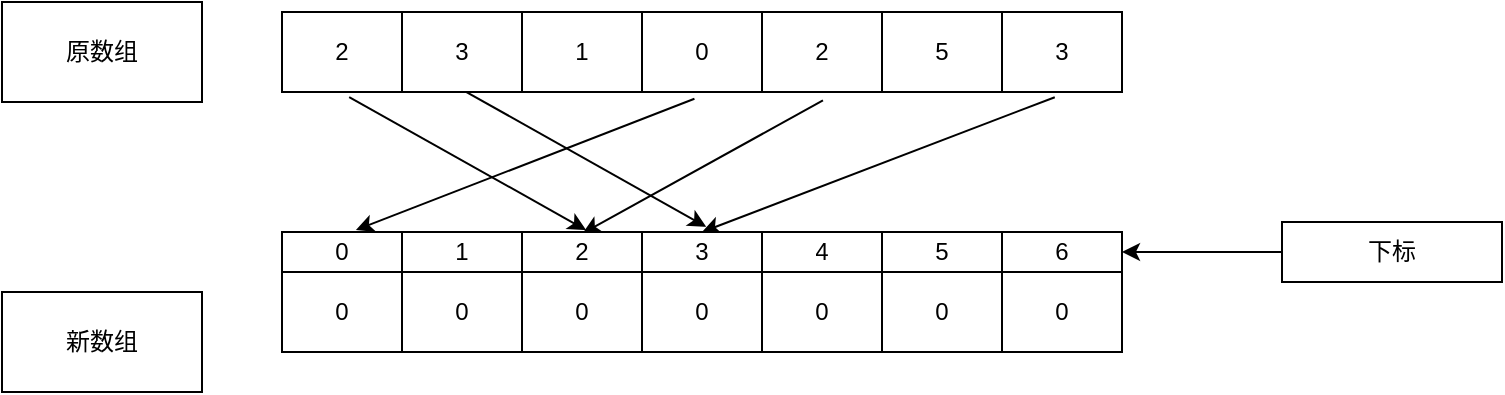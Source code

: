 <mxfile version="14.8.5" type="github">
  <diagram id="9SULPAmIjg4Mv03WZxEY" name="Page-1">
    <mxGraphModel dx="1038" dy="547" grid="1" gridSize="10" guides="1" tooltips="1" connect="1" arrows="1" fold="1" page="1" pageScale="1" pageWidth="827" pageHeight="1169" math="0" shadow="0">
      <root>
        <mxCell id="0" />
        <mxCell id="1" parent="0" />
        <mxCell id="DkAEpscrVjv94IYMqidg-56" style="edgeStyle=none;rounded=0;orthogonalLoop=1;jettySize=auto;html=1;entryX=0.362;entryY=-0.05;entryDx=0;entryDy=0;entryPerimeter=0;exitX=0.08;exitY=1.065;exitDx=0;exitDy=0;exitPerimeter=0;" edge="1" parent="1" source="DkAEpscrVjv94IYMqidg-2" target="DkAEpscrVjv94IYMqidg-44">
          <mxGeometry relative="1" as="geometry" />
        </mxCell>
        <mxCell id="DkAEpscrVjv94IYMqidg-57" style="edgeStyle=none;rounded=0;orthogonalLoop=1;jettySize=auto;html=1;entryX=0.358;entryY=0.03;entryDx=0;entryDy=0;entryPerimeter=0;exitX=0.644;exitY=1.105;exitDx=0;exitDy=0;exitPerimeter=0;" edge="1" parent="1" source="DkAEpscrVjv94IYMqidg-2" target="DkAEpscrVjv94IYMqidg-44">
          <mxGeometry relative="1" as="geometry" />
        </mxCell>
        <mxCell id="DkAEpscrVjv94IYMqidg-58" style="edgeStyle=none;rounded=0;orthogonalLoop=1;jettySize=auto;html=1;entryX=0.088;entryY=-0.05;entryDx=0;entryDy=0;entryPerimeter=0;exitX=0.491;exitY=1.085;exitDx=0;exitDy=0;exitPerimeter=0;" edge="1" parent="1" source="DkAEpscrVjv94IYMqidg-2" target="DkAEpscrVjv94IYMqidg-44">
          <mxGeometry relative="1" as="geometry" />
        </mxCell>
        <mxCell id="DkAEpscrVjv94IYMqidg-59" style="edgeStyle=none;rounded=0;orthogonalLoop=1;jettySize=auto;html=1;exitX=0.92;exitY=1.065;exitDx=0;exitDy=0;exitPerimeter=0;" edge="1" parent="1" source="DkAEpscrVjv94IYMqidg-2">
          <mxGeometry relative="1" as="geometry">
            <mxPoint x="360" y="280" as="targetPoint" />
          </mxGeometry>
        </mxCell>
        <mxCell id="DkAEpscrVjv94IYMqidg-60" style="edgeStyle=none;rounded=0;orthogonalLoop=1;jettySize=auto;html=1;entryX=0.505;entryY=-0.13;entryDx=0;entryDy=0;entryPerimeter=0;exitX=0.217;exitY=0.985;exitDx=0;exitDy=0;exitPerimeter=0;" edge="1" parent="1" source="DkAEpscrVjv94IYMqidg-2" target="DkAEpscrVjv94IYMqidg-44">
          <mxGeometry relative="1" as="geometry" />
        </mxCell>
        <mxCell id="DkAEpscrVjv94IYMqidg-1" value="" style="shape=table;startSize=0;container=1;collapsible=0;childLayout=tableLayout;" vertex="1" parent="1">
          <mxGeometry x="150" y="170" width="420" height="40" as="geometry" />
        </mxCell>
        <mxCell id="DkAEpscrVjv94IYMqidg-2" value="" style="shape=partialRectangle;collapsible=0;dropTarget=0;pointerEvents=0;fillColor=none;top=0;left=0;bottom=0;right=0;points=[[0,0.5],[1,0.5]];portConstraint=eastwest;" vertex="1" parent="DkAEpscrVjv94IYMqidg-1">
          <mxGeometry width="420" height="40" as="geometry" />
        </mxCell>
        <mxCell id="DkAEpscrVjv94IYMqidg-3" value="2" style="shape=partialRectangle;html=1;whiteSpace=wrap;connectable=0;overflow=hidden;fillColor=none;top=0;left=0;bottom=0;right=0;" vertex="1" parent="DkAEpscrVjv94IYMqidg-2">
          <mxGeometry width="60" height="40" as="geometry" />
        </mxCell>
        <mxCell id="DkAEpscrVjv94IYMqidg-4" value="3" style="shape=partialRectangle;html=1;whiteSpace=wrap;connectable=0;overflow=hidden;fillColor=none;top=0;left=0;bottom=0;right=0;" vertex="1" parent="DkAEpscrVjv94IYMqidg-2">
          <mxGeometry x="60" width="60" height="40" as="geometry" />
        </mxCell>
        <mxCell id="DkAEpscrVjv94IYMqidg-5" value="1" style="shape=partialRectangle;html=1;whiteSpace=wrap;connectable=0;overflow=hidden;fillColor=none;top=0;left=0;bottom=0;right=0;" vertex="1" parent="DkAEpscrVjv94IYMqidg-2">
          <mxGeometry x="120" width="60" height="40" as="geometry" />
        </mxCell>
        <mxCell id="DkAEpscrVjv94IYMqidg-6" value="0" style="shape=partialRectangle;html=1;whiteSpace=wrap;connectable=0;overflow=hidden;fillColor=none;top=0;left=0;bottom=0;right=0;" vertex="1" parent="DkAEpscrVjv94IYMqidg-2">
          <mxGeometry x="180" width="60" height="40" as="geometry" />
        </mxCell>
        <mxCell id="DkAEpscrVjv94IYMqidg-7" value="2" style="shape=partialRectangle;html=1;whiteSpace=wrap;connectable=0;overflow=hidden;fillColor=none;top=0;left=0;bottom=0;right=0;" vertex="1" parent="DkAEpscrVjv94IYMqidg-2">
          <mxGeometry x="240" width="60" height="40" as="geometry" />
        </mxCell>
        <mxCell id="DkAEpscrVjv94IYMqidg-8" value="5" style="shape=partialRectangle;html=1;whiteSpace=wrap;connectable=0;overflow=hidden;fillColor=none;top=0;left=0;bottom=0;right=0;" vertex="1" parent="DkAEpscrVjv94IYMqidg-2">
          <mxGeometry x="300" width="60" height="40" as="geometry" />
        </mxCell>
        <mxCell id="DkAEpscrVjv94IYMqidg-9" value="3" style="shape=partialRectangle;html=1;whiteSpace=wrap;connectable=0;overflow=hidden;fillColor=none;top=0;left=0;bottom=0;right=0;" vertex="1" parent="DkAEpscrVjv94IYMqidg-2">
          <mxGeometry x="360" width="60" height="40" as="geometry" />
        </mxCell>
        <mxCell id="DkAEpscrVjv94IYMqidg-24" value="" style="shape=table;startSize=0;container=1;collapsible=0;childLayout=tableLayout;" vertex="1" parent="1">
          <mxGeometry x="150" y="280" width="420" height="60" as="geometry" />
        </mxCell>
        <mxCell id="DkAEpscrVjv94IYMqidg-44" style="shape=partialRectangle;collapsible=0;dropTarget=0;pointerEvents=0;fillColor=none;top=0;left=0;bottom=0;right=0;points=[[0,0.5],[1,0.5]];portConstraint=eastwest;" vertex="1" parent="DkAEpscrVjv94IYMqidg-24">
          <mxGeometry width="420" height="20" as="geometry" />
        </mxCell>
        <mxCell id="DkAEpscrVjv94IYMqidg-45" value="0" style="shape=partialRectangle;html=1;whiteSpace=wrap;connectable=0;overflow=hidden;fillColor=none;top=0;left=0;bottom=0;right=0;" vertex="1" parent="DkAEpscrVjv94IYMqidg-44">
          <mxGeometry width="60" height="20" as="geometry" />
        </mxCell>
        <mxCell id="DkAEpscrVjv94IYMqidg-46" value="1" style="shape=partialRectangle;html=1;whiteSpace=wrap;connectable=0;overflow=hidden;fillColor=none;top=0;left=0;bottom=0;right=0;" vertex="1" parent="DkAEpscrVjv94IYMqidg-44">
          <mxGeometry x="60" width="60" height="20" as="geometry" />
        </mxCell>
        <mxCell id="DkAEpscrVjv94IYMqidg-47" value="2" style="shape=partialRectangle;html=1;whiteSpace=wrap;connectable=0;overflow=hidden;fillColor=none;top=0;left=0;bottom=0;right=0;" vertex="1" parent="DkAEpscrVjv94IYMqidg-44">
          <mxGeometry x="120" width="60" height="20" as="geometry" />
        </mxCell>
        <mxCell id="DkAEpscrVjv94IYMqidg-48" value="3" style="shape=partialRectangle;html=1;whiteSpace=wrap;connectable=0;overflow=hidden;fillColor=none;top=0;left=0;bottom=0;right=0;" vertex="1" parent="DkAEpscrVjv94IYMqidg-44">
          <mxGeometry x="180" width="60" height="20" as="geometry" />
        </mxCell>
        <mxCell id="DkAEpscrVjv94IYMqidg-49" value="4" style="shape=partialRectangle;html=1;whiteSpace=wrap;connectable=0;overflow=hidden;fillColor=none;top=0;left=0;bottom=0;right=0;" vertex="1" parent="DkAEpscrVjv94IYMqidg-44">
          <mxGeometry x="240" width="60" height="20" as="geometry" />
        </mxCell>
        <mxCell id="DkAEpscrVjv94IYMqidg-50" value="5" style="shape=partialRectangle;html=1;whiteSpace=wrap;connectable=0;overflow=hidden;fillColor=none;top=0;left=0;bottom=0;right=0;" vertex="1" parent="DkAEpscrVjv94IYMqidg-44">
          <mxGeometry x="300" width="60" height="20" as="geometry" />
        </mxCell>
        <mxCell id="DkAEpscrVjv94IYMqidg-51" value="6" style="shape=partialRectangle;html=1;whiteSpace=wrap;connectable=0;overflow=hidden;fillColor=none;top=0;left=0;bottom=0;right=0;" vertex="1" parent="DkAEpscrVjv94IYMqidg-44">
          <mxGeometry x="360" width="60" height="20" as="geometry" />
        </mxCell>
        <mxCell id="DkAEpscrVjv94IYMqidg-25" value="" style="shape=partialRectangle;collapsible=0;dropTarget=0;pointerEvents=0;fillColor=none;top=0;left=0;bottom=0;right=0;points=[[0,0.5],[1,0.5]];portConstraint=eastwest;" vertex="1" parent="DkAEpscrVjv94IYMqidg-24">
          <mxGeometry y="20" width="420" height="40" as="geometry" />
        </mxCell>
        <mxCell id="DkAEpscrVjv94IYMqidg-26" value="0" style="shape=partialRectangle;html=1;whiteSpace=wrap;connectable=0;overflow=hidden;fillColor=none;top=0;left=0;bottom=0;right=0;" vertex="1" parent="DkAEpscrVjv94IYMqidg-25">
          <mxGeometry width="60" height="40" as="geometry" />
        </mxCell>
        <mxCell id="DkAEpscrVjv94IYMqidg-27" value="0" style="shape=partialRectangle;html=1;whiteSpace=wrap;connectable=0;overflow=hidden;fillColor=none;top=0;left=0;bottom=0;right=0;" vertex="1" parent="DkAEpscrVjv94IYMqidg-25">
          <mxGeometry x="60" width="60" height="40" as="geometry" />
        </mxCell>
        <mxCell id="DkAEpscrVjv94IYMqidg-28" value="0" style="shape=partialRectangle;html=1;whiteSpace=wrap;connectable=0;overflow=hidden;fillColor=none;top=0;left=0;bottom=0;right=0;" vertex="1" parent="DkAEpscrVjv94IYMqidg-25">
          <mxGeometry x="120" width="60" height="40" as="geometry" />
        </mxCell>
        <mxCell id="DkAEpscrVjv94IYMqidg-29" value="0" style="shape=partialRectangle;html=1;whiteSpace=wrap;connectable=0;overflow=hidden;fillColor=none;top=0;left=0;bottom=0;right=0;" vertex="1" parent="DkAEpscrVjv94IYMqidg-25">
          <mxGeometry x="180" width="60" height="40" as="geometry" />
        </mxCell>
        <mxCell id="DkAEpscrVjv94IYMqidg-30" value="0" style="shape=partialRectangle;html=1;whiteSpace=wrap;connectable=0;overflow=hidden;fillColor=none;top=0;left=0;bottom=0;right=0;" vertex="1" parent="DkAEpscrVjv94IYMqidg-25">
          <mxGeometry x="240" width="60" height="40" as="geometry" />
        </mxCell>
        <mxCell id="DkAEpscrVjv94IYMqidg-31" value="0" style="shape=partialRectangle;html=1;whiteSpace=wrap;connectable=0;overflow=hidden;fillColor=none;top=0;left=0;bottom=0;right=0;" vertex="1" parent="DkAEpscrVjv94IYMqidg-25">
          <mxGeometry x="300" width="60" height="40" as="geometry" />
        </mxCell>
        <mxCell id="DkAEpscrVjv94IYMqidg-32" value="0" style="shape=partialRectangle;html=1;whiteSpace=wrap;connectable=0;overflow=hidden;fillColor=none;top=0;left=0;bottom=0;right=0;" vertex="1" parent="DkAEpscrVjv94IYMqidg-25">
          <mxGeometry x="360" width="60" height="40" as="geometry" />
        </mxCell>
        <mxCell id="DkAEpscrVjv94IYMqidg-33" value="原数组" style="rounded=0;whiteSpace=wrap;html=1;" vertex="1" parent="1">
          <mxGeometry x="10" y="165" width="100" height="50" as="geometry" />
        </mxCell>
        <mxCell id="DkAEpscrVjv94IYMqidg-34" value="新数组" style="rounded=0;whiteSpace=wrap;html=1;" vertex="1" parent="1">
          <mxGeometry x="10" y="310" width="100" height="50" as="geometry" />
        </mxCell>
        <mxCell id="DkAEpscrVjv94IYMqidg-55" style="edgeStyle=none;rounded=0;orthogonalLoop=1;jettySize=auto;html=1;entryX=1;entryY=0.5;entryDx=0;entryDy=0;" edge="1" parent="1" source="DkAEpscrVjv94IYMqidg-54" target="DkAEpscrVjv94IYMqidg-44">
          <mxGeometry relative="1" as="geometry" />
        </mxCell>
        <mxCell id="DkAEpscrVjv94IYMqidg-54" value="下标" style="rounded=0;whiteSpace=wrap;html=1;" vertex="1" parent="1">
          <mxGeometry x="650" y="275" width="110" height="30" as="geometry" />
        </mxCell>
      </root>
    </mxGraphModel>
  </diagram>
</mxfile>
